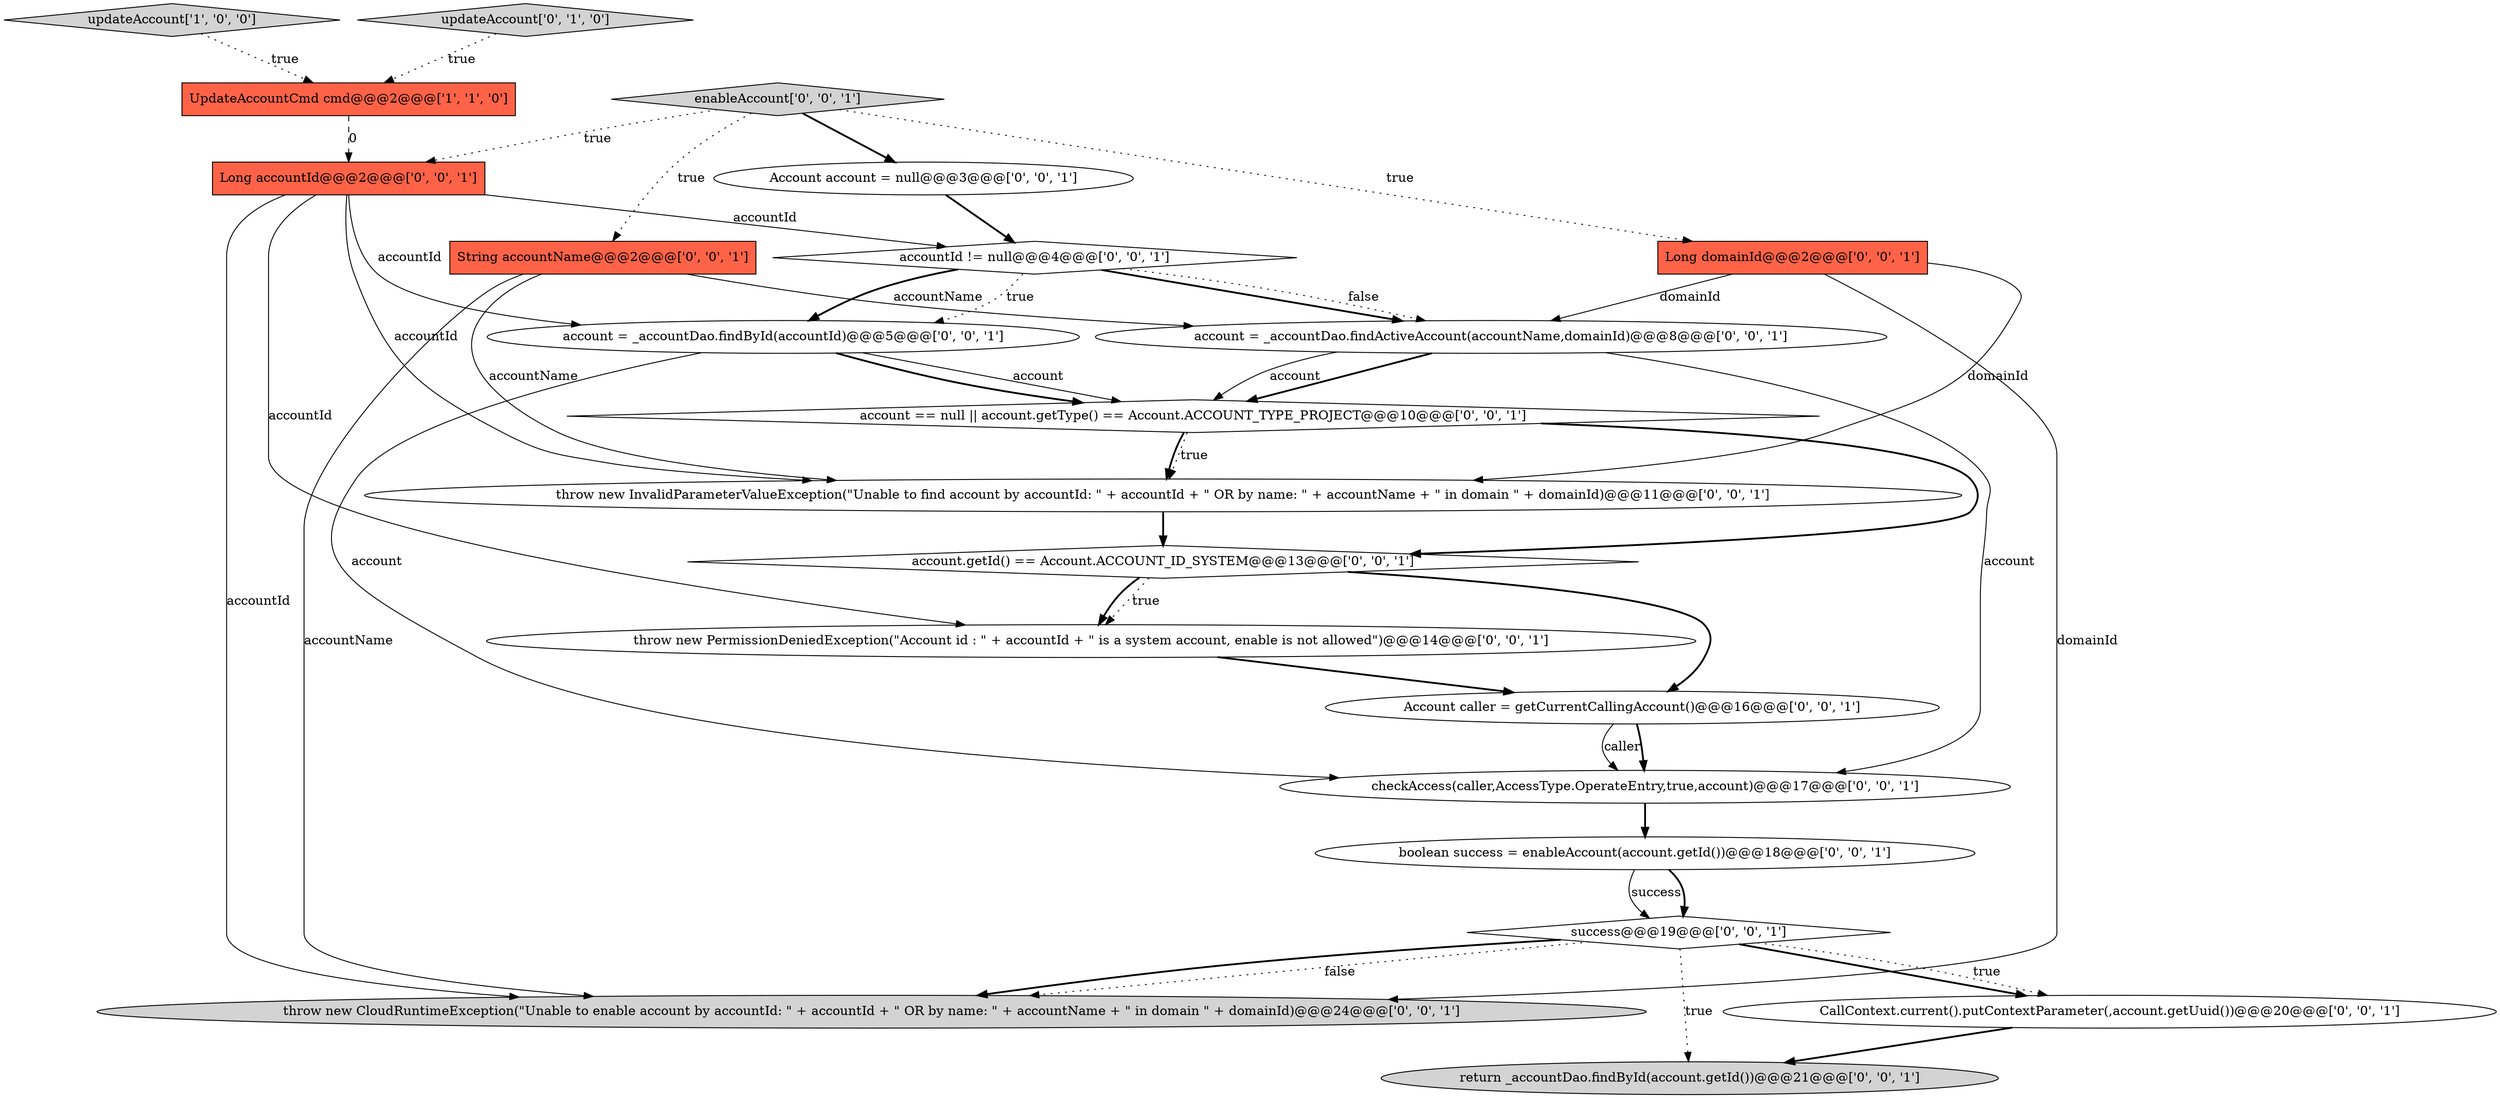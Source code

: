 digraph {
12 [style = filled, label = "Account caller = getCurrentCallingAccount()@@@16@@@['0', '0', '1']", fillcolor = white, shape = ellipse image = "AAA0AAABBB3BBB"];
0 [style = filled, label = "updateAccount['1', '0', '0']", fillcolor = lightgray, shape = diamond image = "AAA0AAABBB1BBB"];
21 [style = filled, label = "boolean success = enableAccount(account.getId())@@@18@@@['0', '0', '1']", fillcolor = white, shape = ellipse image = "AAA0AAABBB3BBB"];
8 [style = filled, label = "enableAccount['0', '0', '1']", fillcolor = lightgray, shape = diamond image = "AAA0AAABBB3BBB"];
16 [style = filled, label = "account.getId() == Account.ACCOUNT_ID_SYSTEM@@@13@@@['0', '0', '1']", fillcolor = white, shape = diamond image = "AAA0AAABBB3BBB"];
17 [style = filled, label = "checkAccess(caller,AccessType.OperateEntry,true,account)@@@17@@@['0', '0', '1']", fillcolor = white, shape = ellipse image = "AAA0AAABBB3BBB"];
6 [style = filled, label = "throw new PermissionDeniedException(\"Account id : \" + accountId + \" is a system account, enable is not allowed\")@@@14@@@['0', '0', '1']", fillcolor = white, shape = ellipse image = "AAA0AAABBB3BBB"];
9 [style = filled, label = "accountId != null@@@4@@@['0', '0', '1']", fillcolor = white, shape = diamond image = "AAA0AAABBB3BBB"];
2 [style = filled, label = "updateAccount['0', '1', '0']", fillcolor = lightgray, shape = diamond image = "AAA0AAABBB2BBB"];
10 [style = filled, label = "account = _accountDao.findActiveAccount(accountName,domainId)@@@8@@@['0', '0', '1']", fillcolor = white, shape = ellipse image = "AAA0AAABBB3BBB"];
3 [style = filled, label = "throw new CloudRuntimeException(\"Unable to enable account by accountId: \" + accountId + \" OR by name: \" + accountName + \" in domain \" + domainId)@@@24@@@['0', '0', '1']", fillcolor = lightgray, shape = ellipse image = "AAA0AAABBB3BBB"];
11 [style = filled, label = "throw new InvalidParameterValueException(\"Unable to find account by accountId: \" + accountId + \" OR by name: \" + accountName + \" in domain \" + domainId)@@@11@@@['0', '0', '1']", fillcolor = white, shape = ellipse image = "AAA0AAABBB3BBB"];
14 [style = filled, label = "Long domainId@@@2@@@['0', '0', '1']", fillcolor = tomato, shape = box image = "AAA0AAABBB3BBB"];
5 [style = filled, label = "return _accountDao.findById(account.getId())@@@21@@@['0', '0', '1']", fillcolor = lightgray, shape = ellipse image = "AAA0AAABBB3BBB"];
18 [style = filled, label = "account == null || account.getType() == Account.ACCOUNT_TYPE_PROJECT@@@10@@@['0', '0', '1']", fillcolor = white, shape = diamond image = "AAA0AAABBB3BBB"];
15 [style = filled, label = "String accountName@@@2@@@['0', '0', '1']", fillcolor = tomato, shape = box image = "AAA0AAABBB3BBB"];
1 [style = filled, label = "UpdateAccountCmd cmd@@@2@@@['1', '1', '0']", fillcolor = tomato, shape = box image = "AAA0AAABBB1BBB"];
13 [style = filled, label = "success@@@19@@@['0', '0', '1']", fillcolor = white, shape = diamond image = "AAA0AAABBB3BBB"];
7 [style = filled, label = "CallContext.current().putContextParameter(,account.getUuid())@@@20@@@['0', '0', '1']", fillcolor = white, shape = ellipse image = "AAA0AAABBB3BBB"];
20 [style = filled, label = "Account account = null@@@3@@@['0', '0', '1']", fillcolor = white, shape = ellipse image = "AAA0AAABBB3BBB"];
4 [style = filled, label = "account = _accountDao.findById(accountId)@@@5@@@['0', '0', '1']", fillcolor = white, shape = ellipse image = "AAA0AAABBB3BBB"];
19 [style = filled, label = "Long accountId@@@2@@@['0', '0', '1']", fillcolor = tomato, shape = box image = "AAA0AAABBB3BBB"];
0->1 [style = dotted, label="true"];
13->7 [style = bold, label=""];
19->6 [style = solid, label="accountId"];
9->4 [style = bold, label=""];
17->21 [style = bold, label=""];
10->17 [style = solid, label="account"];
4->17 [style = solid, label="account"];
21->13 [style = solid, label="success"];
11->16 [style = bold, label=""];
14->11 [style = solid, label="domainId"];
12->17 [style = solid, label="caller"];
19->9 [style = solid, label="accountId"];
8->19 [style = dotted, label="true"];
16->6 [style = dotted, label="true"];
10->18 [style = bold, label=""];
18->11 [style = dotted, label="true"];
16->12 [style = bold, label=""];
2->1 [style = dotted, label="true"];
15->11 [style = solid, label="accountName"];
1->19 [style = dashed, label="0"];
19->4 [style = solid, label="accountId"];
12->17 [style = bold, label=""];
8->15 [style = dotted, label="true"];
13->3 [style = dotted, label="false"];
14->10 [style = solid, label="domainId"];
9->4 [style = dotted, label="true"];
21->13 [style = bold, label=""];
18->16 [style = bold, label=""];
16->6 [style = bold, label=""];
6->12 [style = bold, label=""];
10->18 [style = solid, label="account"];
13->3 [style = bold, label=""];
7->5 [style = bold, label=""];
8->14 [style = dotted, label="true"];
9->10 [style = bold, label=""];
15->3 [style = solid, label="accountName"];
13->5 [style = dotted, label="true"];
9->10 [style = dotted, label="false"];
4->18 [style = solid, label="account"];
20->9 [style = bold, label=""];
19->3 [style = solid, label="accountId"];
15->10 [style = solid, label="accountName"];
13->7 [style = dotted, label="true"];
8->20 [style = bold, label=""];
19->11 [style = solid, label="accountId"];
18->11 [style = bold, label=""];
4->18 [style = bold, label=""];
14->3 [style = solid, label="domainId"];
}
